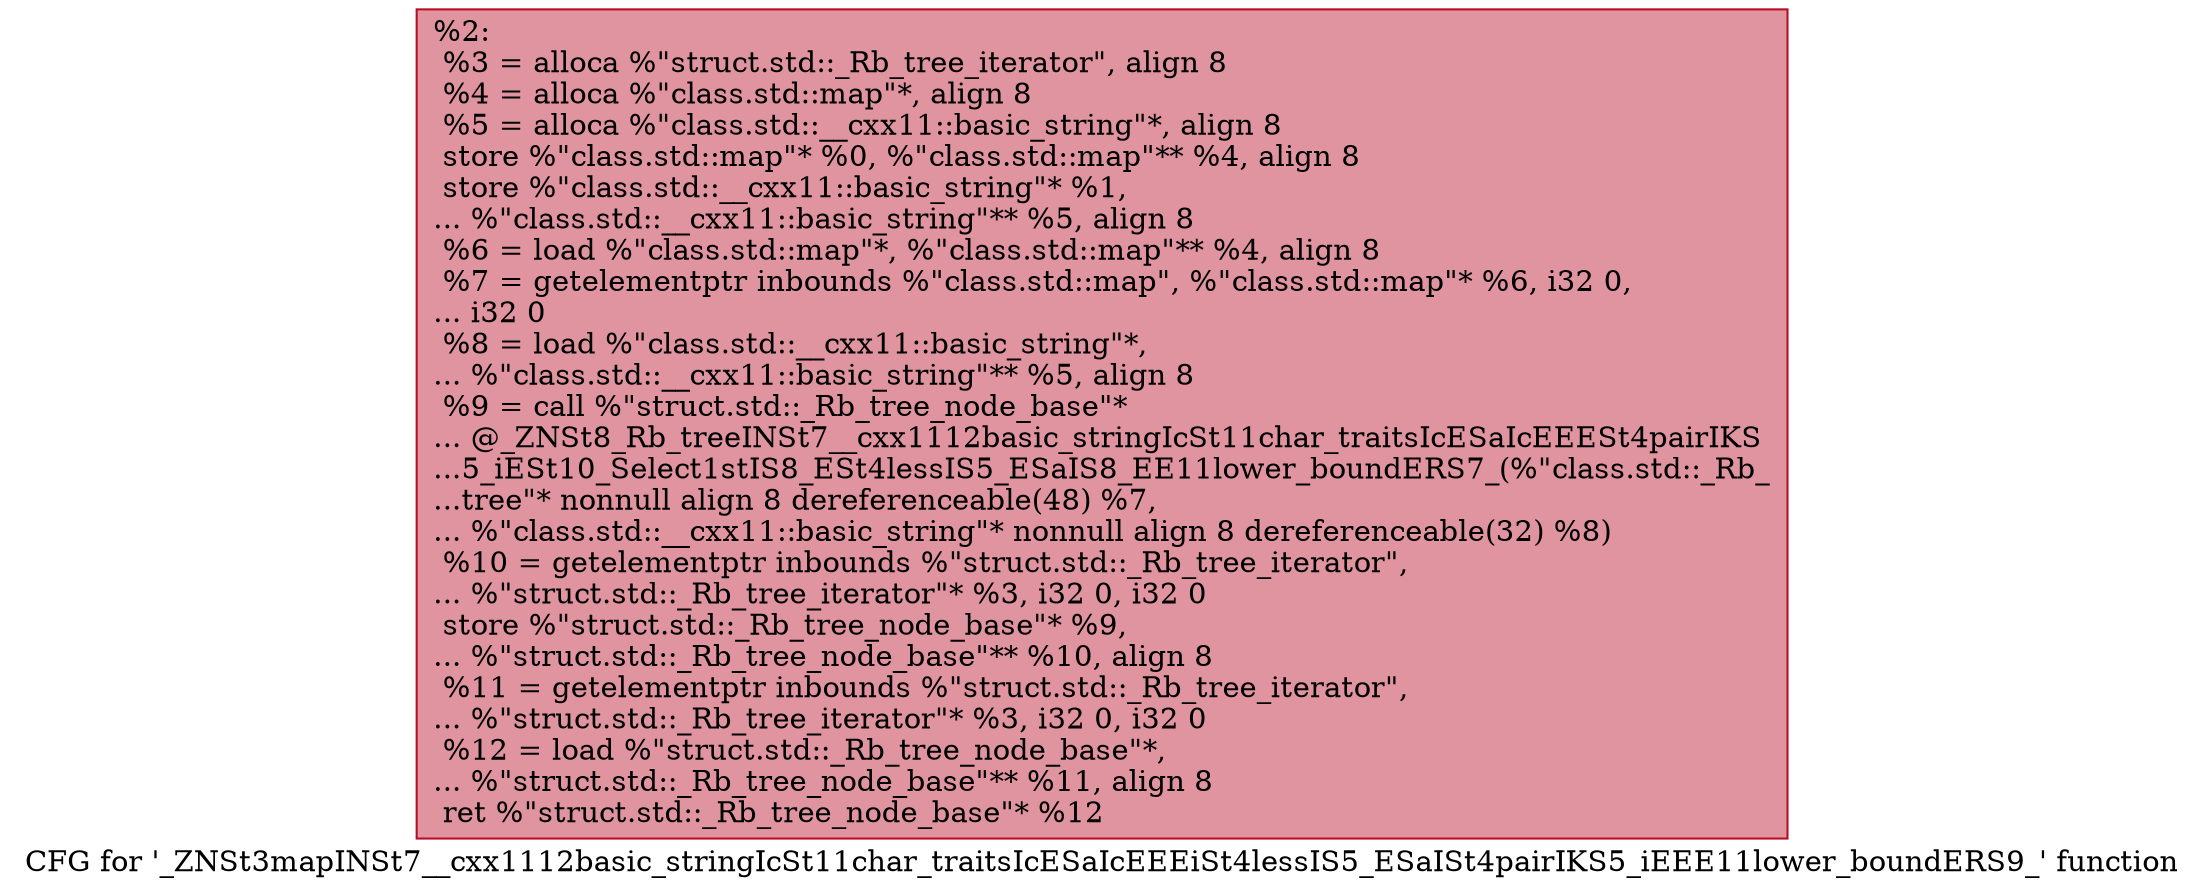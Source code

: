 digraph "CFG for '_ZNSt3mapINSt7__cxx1112basic_stringIcSt11char_traitsIcESaIcEEEiSt4lessIS5_ESaISt4pairIKS5_iEEE11lower_boundERS9_' function" {
	label="CFG for '_ZNSt3mapINSt7__cxx1112basic_stringIcSt11char_traitsIcESaIcEEEiSt4lessIS5_ESaISt4pairIKS5_iEEE11lower_boundERS9_' function";

	Node0x555b06dc57a0 [shape=record,color="#b70d28ff", style=filled, fillcolor="#b70d2870",label="{%2:\l  %3 = alloca %\"struct.std::_Rb_tree_iterator\", align 8\l  %4 = alloca %\"class.std::map\"*, align 8\l  %5 = alloca %\"class.std::__cxx11::basic_string\"*, align 8\l  store %\"class.std::map\"* %0, %\"class.std::map\"** %4, align 8\l  store %\"class.std::__cxx11::basic_string\"* %1,\l... %\"class.std::__cxx11::basic_string\"** %5, align 8\l  %6 = load %\"class.std::map\"*, %\"class.std::map\"** %4, align 8\l  %7 = getelementptr inbounds %\"class.std::map\", %\"class.std::map\"* %6, i32 0,\l... i32 0\l  %8 = load %\"class.std::__cxx11::basic_string\"*,\l... %\"class.std::__cxx11::basic_string\"** %5, align 8\l  %9 = call %\"struct.std::_Rb_tree_node_base\"*\l... @_ZNSt8_Rb_treeINSt7__cxx1112basic_stringIcSt11char_traitsIcESaIcEEESt4pairIKS\l...5_iESt10_Select1stIS8_ESt4lessIS5_ESaIS8_EE11lower_boundERS7_(%\"class.std::_Rb_\l...tree\"* nonnull align 8 dereferenceable(48) %7,\l... %\"class.std::__cxx11::basic_string\"* nonnull align 8 dereferenceable(32) %8)\l  %10 = getelementptr inbounds %\"struct.std::_Rb_tree_iterator\",\l... %\"struct.std::_Rb_tree_iterator\"* %3, i32 0, i32 0\l  store %\"struct.std::_Rb_tree_node_base\"* %9,\l... %\"struct.std::_Rb_tree_node_base\"** %10, align 8\l  %11 = getelementptr inbounds %\"struct.std::_Rb_tree_iterator\",\l... %\"struct.std::_Rb_tree_iterator\"* %3, i32 0, i32 0\l  %12 = load %\"struct.std::_Rb_tree_node_base\"*,\l... %\"struct.std::_Rb_tree_node_base\"** %11, align 8\l  ret %\"struct.std::_Rb_tree_node_base\"* %12\l}"];
}
